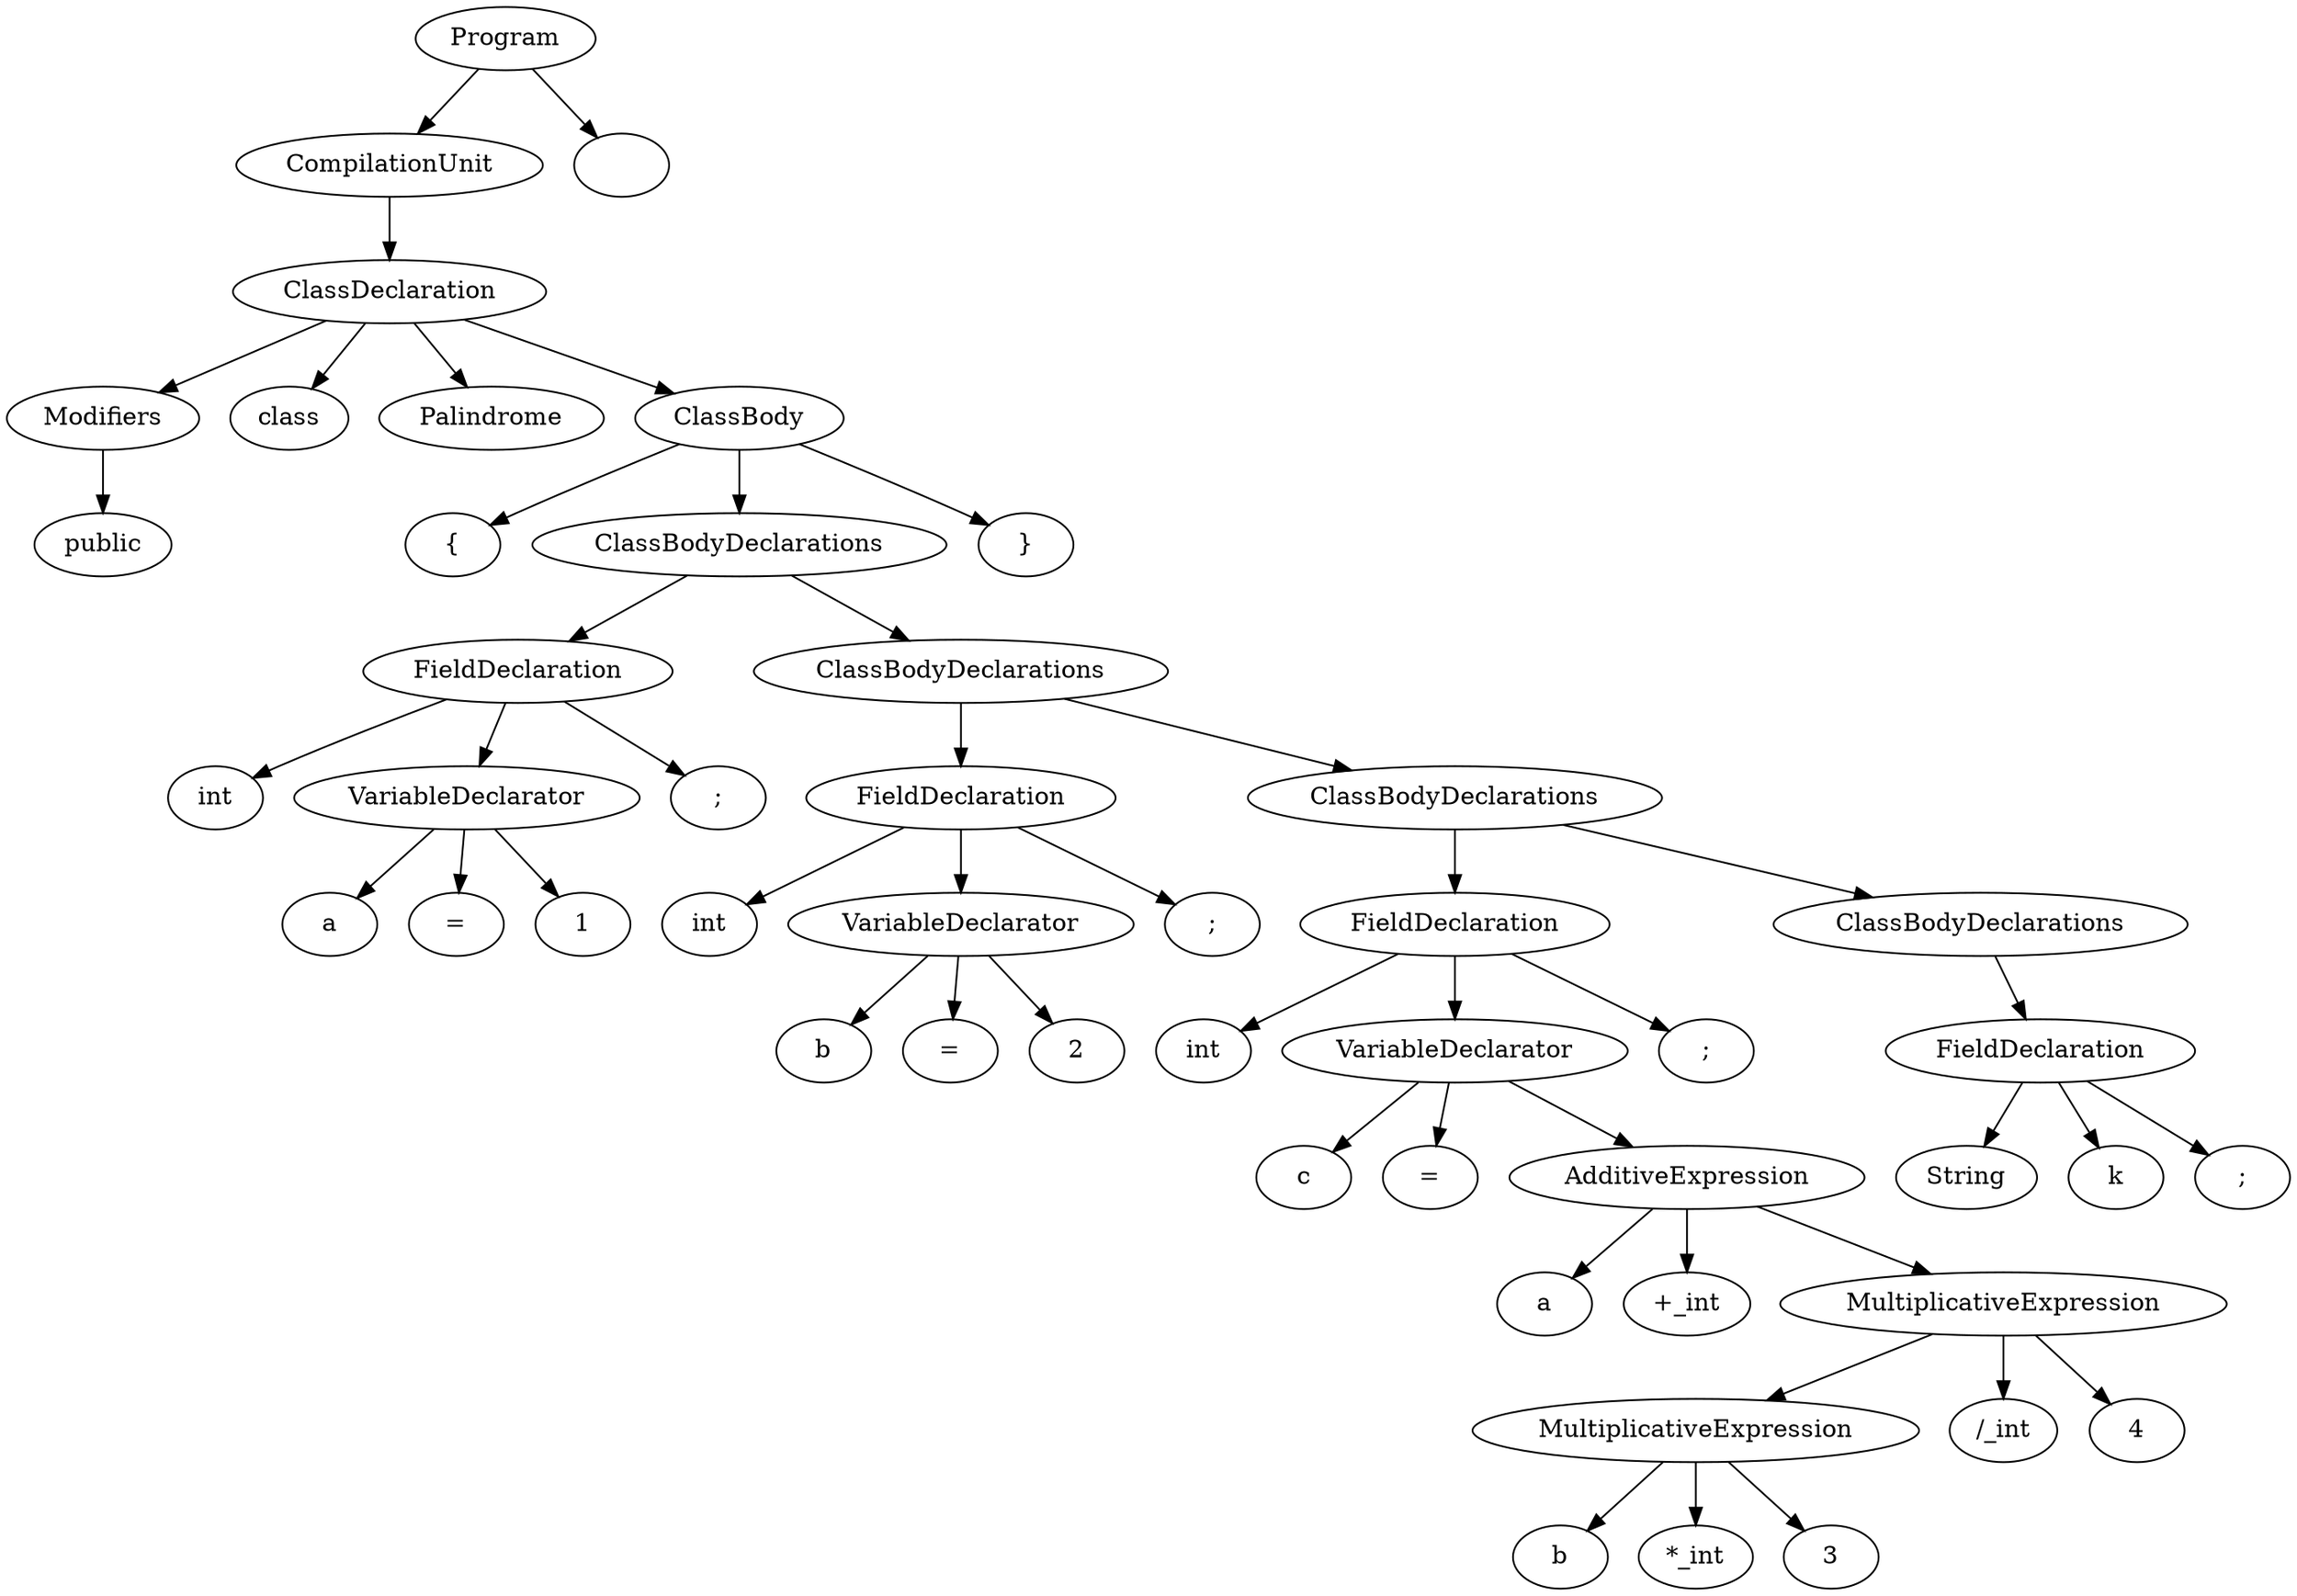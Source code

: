 digraph G {
n1 [label="public"]
n2 [label="Modifiers"]
n2->n1;
n3 [label="class"]
n4 [label="Palindrome"]
n5 [label="{"]
n6 [label="int"]
n7 [label="a"]
n8 [label="="]
n9 [label="1"]
n10 [label="VariableDeclarator"]
n10->n9;
n10->n8;
n10->n7;
n11 [label=";"]
n12 [label="FieldDeclaration"]
n12->n11;
n12->n10;
n12->n6;
n13 [label="int"]
n14 [label="b"]
n15 [label="="]
n16 [label="2"]
n17 [label="VariableDeclarator"]
n17->n16;
n17->n15;
n17->n14;
n18 [label=";"]
n19 [label="FieldDeclaration"]
n19->n18;
n19->n17;
n19->n13;
n20 [label="int"]
n21 [label="c"]
n22 [label="="]
n23 [label="a"]
n24 [label="+_int"]
n25 [label="b"]
n26 [label="*_int"]
n27 [label="3"]
n28 [label="MultiplicativeExpression"]
n28->n27;
n28->n26;
n28->n25;
n29 [label="/_int"]
n30 [label="4"]
n31 [label="MultiplicativeExpression"]
n31->n30;
n31->n29;
n31->n28;
n32 [label="AdditiveExpression"]
n32->n31;
n32->n24;
n32->n23;
n33 [label="VariableDeclarator"]
n33->n32;
n33->n22;
n33->n21;
n34 [label=";"]
n35 [label="FieldDeclaration"]
n35->n34;
n35->n33;
n35->n20;
n36 [label="String"]
n37 [label="k"]
n38 [label=";"]
n39 [label="FieldDeclaration"]
n39->n38;
n39->n37;
n39->n36;
n40 [label="ClassBodyDeclarations"]
n40->n39;
n41 [label="ClassBodyDeclarations"]
n41->n40;
n41->n35;
n42 [label="ClassBodyDeclarations"]
n42->n41;
n42->n19;
n43 [label="ClassBodyDeclarations"]
n43->n42;
n43->n12;
n44 [label="}"]
n45 [label="ClassBody"]
n45->n44;
n45->n43;
n45->n5;
n46 [label="ClassDeclaration"]
n46->n45;
n46->n4;
n46->n3;
n46->n2;
n47 [label="CompilationUnit"]
n47->n46;
n48 [label="Program"]
n48->n49;
n48->n47;
n49 [label=""]
}

